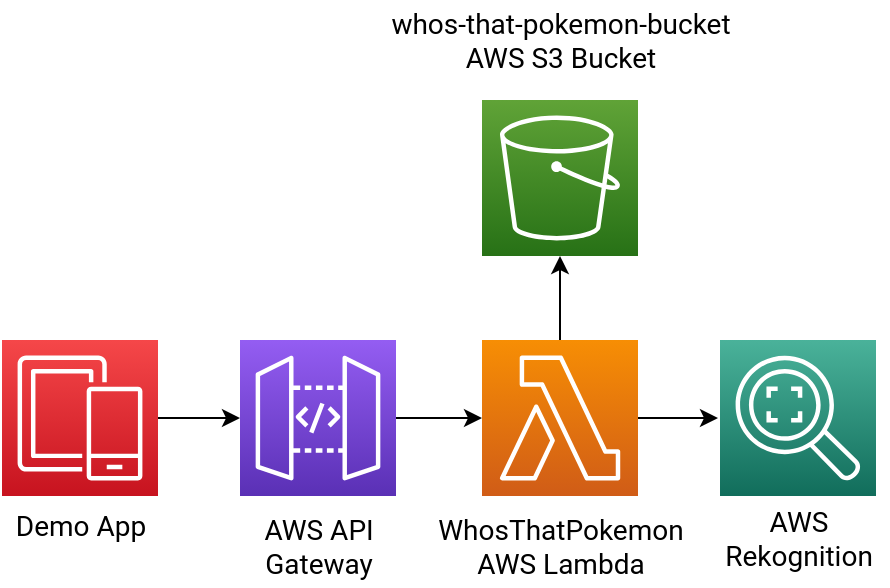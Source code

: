 <mxfile version="17.4.6" type="device"><diagram id="__dJtVlA8gmX_3Wkp041" name="Page-1"><mxGraphModel dx="1646" dy="824" grid="1" gridSize="10" guides="1" tooltips="1" connect="1" arrows="1" fold="1" page="1" pageScale="1" pageWidth="827" pageHeight="1169" math="0" shadow="0"><root><mxCell id="0"/><mxCell id="1" parent="0"/><mxCell id="NADsQ-5By2Aj2mOH1f42-14" value="" style="edgeStyle=orthogonalEdgeStyle;rounded=0;orthogonalLoop=1;jettySize=auto;html=1;fontFamily=Roboto;fontSource=https%3A%2F%2Ffonts.googleapis.com%2Fcss%3Ffamily%3DRoboto;fontSize=14;" parent="1" source="NADsQ-5By2Aj2mOH1f42-2" target="NADsQ-5By2Aj2mOH1f42-13" edge="1"><mxGeometry relative="1" as="geometry"/></mxCell><mxCell id="NADsQ-5By2Aj2mOH1f42-2" value="" style="sketch=0;points=[[0,0,0],[0.25,0,0],[0.5,0,0],[0.75,0,0],[1,0,0],[0,1,0],[0.25,1,0],[0.5,1,0],[0.75,1,0],[1,1,0],[0,0.25,0],[0,0.5,0],[0,0.75,0],[1,0.25,0],[1,0.5,0],[1,0.75,0]];outlineConnect=0;fontColor=#232F3E;gradientColor=#F54749;gradientDirection=north;fillColor=#C7131F;strokeColor=#ffffff;dashed=0;verticalLabelPosition=bottom;verticalAlign=top;align=center;html=1;fontSize=12;fontStyle=0;aspect=fixed;shape=mxgraph.aws4.resourceIcon;resIcon=mxgraph.aws4.mobile;" parent="1" vertex="1"><mxGeometry x="161" y="401" width="78" height="78" as="geometry"/></mxCell><mxCell id="NADsQ-5By2Aj2mOH1f42-9" value="" style="edgeStyle=orthogonalEdgeStyle;rounded=0;orthogonalLoop=1;jettySize=auto;html=1;fontFamily=Roboto;fontSource=https%3A%2F%2Ffonts.googleapis.com%2Fcss%3Ffamily%3DRoboto;fontSize=14;" parent="1" source="NADsQ-5By2Aj2mOH1f42-3" target="NADsQ-5By2Aj2mOH1f42-8" edge="1"><mxGeometry relative="1" as="geometry"/></mxCell><mxCell id="NADsQ-5By2Aj2mOH1f42-22" style="edgeStyle=orthogonalEdgeStyle;rounded=0;orthogonalLoop=1;jettySize=auto;html=1;fontFamily=Roboto;fontSource=https%3A%2F%2Ffonts.googleapis.com%2Fcss%3Ffamily%3DRoboto;fontSize=14;" parent="1" source="NADsQ-5By2Aj2mOH1f42-3" edge="1"><mxGeometry relative="1" as="geometry"><mxPoint x="519" y="440" as="targetPoint"/></mxGeometry></mxCell><mxCell id="NADsQ-5By2Aj2mOH1f42-3" value="" style="sketch=0;points=[[0,0,0],[0.25,0,0],[0.5,0,0],[0.75,0,0],[1,0,0],[0,1,0],[0.25,1,0],[0.5,1,0],[0.75,1,0],[1,1,0],[0,0.25,0],[0,0.5,0],[0,0.75,0],[1,0.25,0],[1,0.5,0],[1,0.75,0]];outlineConnect=0;fontColor=#232F3E;gradientColor=#F78E04;gradientDirection=north;fillColor=#D05C17;strokeColor=#ffffff;dashed=0;verticalLabelPosition=bottom;verticalAlign=top;align=center;html=1;fontSize=12;fontStyle=0;aspect=fixed;shape=mxgraph.aws4.resourceIcon;resIcon=mxgraph.aws4.lambda;" parent="1" vertex="1"><mxGeometry x="401" y="401" width="78" height="78" as="geometry"/></mxCell><mxCell id="NADsQ-5By2Aj2mOH1f42-6" value="&lt;div style=&quot;font-size: 14px;&quot;&gt;Demo App&lt;/div&gt;" style="text;html=1;align=center;verticalAlign=middle;resizable=0;points=[];autosize=1;strokeColor=none;fillColor=none;fontSize=14;fontStyle=0;fontFamily=Roboto;fontSource=https%3A%2F%2Ffonts.googleapis.com%2Fcss%3Ffamily%3DRoboto;strokeWidth=1;" parent="1" vertex="1"><mxGeometry x="160" y="484" width="80" height="20" as="geometry"/></mxCell><mxCell id="NADsQ-5By2Aj2mOH1f42-8" value="" style="sketch=0;points=[[0,0,0],[0.25,0,0],[0.5,0,0],[0.75,0,0],[1,0,0],[0,1,0],[0.25,1,0],[0.5,1,0],[0.75,1,0],[1,1,0],[0,0.25,0],[0,0.5,0],[0,0.75,0],[1,0.25,0],[1,0.5,0],[1,0.75,0]];outlineConnect=0;fontColor=#232F3E;gradientColor=#60A337;gradientDirection=north;fillColor=#277116;strokeColor=#ffffff;dashed=0;verticalLabelPosition=bottom;verticalAlign=top;align=center;html=1;fontSize=12;fontStyle=0;aspect=fixed;shape=mxgraph.aws4.resourceIcon;resIcon=mxgraph.aws4.s3;fontFamily=Roboto;fontSource=https%3A%2F%2Ffonts.googleapis.com%2Fcss%3Ffamily%3DRoboto;" parent="1" vertex="1"><mxGeometry x="401" y="281" width="78" height="78" as="geometry"/></mxCell><mxCell id="NADsQ-5By2Aj2mOH1f42-10" value="&lt;div&gt;WhosThatPokemon&lt;br&gt;&lt;/div&gt;&lt;div&gt;AWS Lambda&lt;/div&gt;" style="text;html=1;align=center;verticalAlign=middle;resizable=0;points=[];autosize=1;strokeColor=none;fillColor=none;fontSize=14;fontFamily=Roboto;" parent="1" vertex="1"><mxGeometry x="370" y="484" width="140" height="40" as="geometry"/></mxCell><mxCell id="NADsQ-5By2Aj2mOH1f42-11" value="&lt;div&gt;whos-that-pokemon-bucket&lt;/div&gt;&lt;div&gt;AWS S3 Bucket&lt;br&gt;&lt;/div&gt;" style="text;html=1;align=center;verticalAlign=middle;resizable=0;points=[];autosize=1;strokeColor=none;fillColor=none;fontSize=14;fontFamily=Roboto;" parent="1" vertex="1"><mxGeometry x="345" y="231" width="190" height="40" as="geometry"/></mxCell><mxCell id="NADsQ-5By2Aj2mOH1f42-16" value="" style="edgeStyle=orthogonalEdgeStyle;rounded=0;orthogonalLoop=1;jettySize=auto;html=1;fontFamily=Roboto;fontSource=https%3A%2F%2Ffonts.googleapis.com%2Fcss%3Ffamily%3DRoboto;fontSize=14;" parent="1" source="NADsQ-5By2Aj2mOH1f42-13" target="NADsQ-5By2Aj2mOH1f42-3" edge="1"><mxGeometry relative="1" as="geometry"/></mxCell><mxCell id="NADsQ-5By2Aj2mOH1f42-13" value="" style="sketch=0;points=[[0,0,0],[0.25,0,0],[0.5,0,0],[0.75,0,0],[1,0,0],[0,1,0],[0.25,1,0],[0.5,1,0],[0.75,1,0],[1,1,0],[0,0.25,0],[0,0.5,0],[0,0.75,0],[1,0.25,0],[1,0.5,0],[1,0.75,0]];outlineConnect=0;fontColor=#232F3E;gradientColor=#945DF2;gradientDirection=north;fillColor=#5A30B5;strokeColor=#ffffff;dashed=0;verticalLabelPosition=bottom;verticalAlign=top;align=center;html=1;fontSize=12;fontStyle=0;aspect=fixed;shape=mxgraph.aws4.resourceIcon;resIcon=mxgraph.aws4.api_gateway;fontFamily=Roboto;fontSource=https%3A%2F%2Ffonts.googleapis.com%2Fcss%3Ffamily%3DRoboto;" parent="1" vertex="1"><mxGeometry x="280" y="401" width="78" height="78" as="geometry"/></mxCell><mxCell id="NADsQ-5By2Aj2mOH1f42-15" value="&lt;div&gt;AWS API&lt;/div&gt;&lt;div&gt;Gateway&lt;/div&gt;" style="text;html=1;align=center;verticalAlign=middle;resizable=0;points=[];autosize=1;strokeColor=none;fillColor=none;fontSize=14;fontFamily=Roboto;" parent="1" vertex="1"><mxGeometry x="284" y="484" width="70" height="40" as="geometry"/></mxCell><mxCell id="NADsQ-5By2Aj2mOH1f42-21" value="&lt;div&gt;AWS&lt;/div&gt;&lt;div&gt;Rekognition&lt;/div&gt;" style="text;html=1;align=center;verticalAlign=middle;resizable=0;points=[];autosize=1;strokeColor=none;fillColor=none;fontSize=14;fontFamily=Roboto;" parent="1" vertex="1"><mxGeometry x="514" y="480" width="90" height="40" as="geometry"/></mxCell><mxCell id="14HVFH6-IQWbQRFUd0Yd-1" value="" style="sketch=0;points=[[0,0,0],[0.25,0,0],[0.5,0,0],[0.75,0,0],[1,0,0],[0,1,0],[0.25,1,0],[0.5,1,0],[0.75,1,0],[1,1,0],[0,0.25,0],[0,0.5,0],[0,0.75,0],[1,0.25,0],[1,0.5,0],[1,0.75,0]];outlineConnect=0;fontColor=#232F3E;gradientColor=#4AB29A;gradientDirection=north;fillColor=#116D5B;strokeColor=#ffffff;dashed=0;verticalLabelPosition=bottom;verticalAlign=top;align=center;html=1;fontSize=12;fontStyle=0;aspect=fixed;shape=mxgraph.aws4.resourceIcon;resIcon=mxgraph.aws4.rekognition_2;" vertex="1" parent="1"><mxGeometry x="520" y="401" width="78" height="78" as="geometry"/></mxCell></root></mxGraphModel></diagram></mxfile>